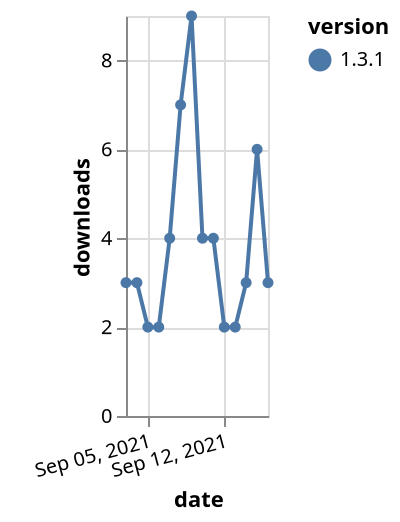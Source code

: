{"$schema": "https://vega.github.io/schema/vega-lite/v5.json", "description": "A simple bar chart with embedded data.", "data": {"values": [{"date": "2021-09-03", "total": 5953, "delta": 3, "version": "1.3.1"}, {"date": "2021-09-04", "total": 5956, "delta": 3, "version": "1.3.1"}, {"date": "2021-09-05", "total": 5958, "delta": 2, "version": "1.3.1"}, {"date": "2021-09-06", "total": 5960, "delta": 2, "version": "1.3.1"}, {"date": "2021-09-07", "total": 5964, "delta": 4, "version": "1.3.1"}, {"date": "2021-09-08", "total": 5971, "delta": 7, "version": "1.3.1"}, {"date": "2021-09-09", "total": 5980, "delta": 9, "version": "1.3.1"}, {"date": "2021-09-10", "total": 5984, "delta": 4, "version": "1.3.1"}, {"date": "2021-09-11", "total": 5988, "delta": 4, "version": "1.3.1"}, {"date": "2021-09-12", "total": 5990, "delta": 2, "version": "1.3.1"}, {"date": "2021-09-13", "total": 5992, "delta": 2, "version": "1.3.1"}, {"date": "2021-09-14", "total": 5995, "delta": 3, "version": "1.3.1"}, {"date": "2021-09-15", "total": 6001, "delta": 6, "version": "1.3.1"}, {"date": "2021-09-16", "total": 6004, "delta": 3, "version": "1.3.1"}]}, "width": "container", "mark": {"type": "line", "point": {"filled": true}}, "encoding": {"x": {"field": "date", "type": "temporal", "timeUnit": "yearmonthdate", "title": "date", "axis": {"labelAngle": -15}}, "y": {"field": "delta", "type": "quantitative", "title": "downloads"}, "color": {"field": "version", "type": "nominal"}, "tooltip": {"field": "delta"}}}